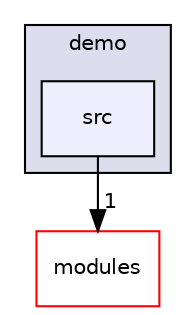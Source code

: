 digraph "muju/projects/demo/src" {
  compound=true
  node [ fontsize="10", fontname="Helvetica"];
  edge [ labelfontsize="10", labelfontname="Helvetica"];
  subgraph clusterdir_6e71e1af510e5f0373ef06bc471206c8 {
    graph [ bgcolor="#ddddee", pencolor="black", label="demo" fontname="Helvetica", fontsize="10", URL="dir_6e71e1af510e5f0373ef06bc471206c8.html"]
  dir_2598add34a40914b70b70be8cb94b016 [shape=box, label="src", style="filled", fillcolor="#eeeeff", pencolor="black", URL="dir_2598add34a40914b70b70be8cb94b016.html"];
  }
  dir_1ccb7794244f8f401e85482fdb53bfba [shape=box label="modules" fillcolor="white" style="filled" color="red" URL="dir_1ccb7794244f8f401e85482fdb53bfba.html"];
  dir_2598add34a40914b70b70be8cb94b016->dir_1ccb7794244f8f401e85482fdb53bfba [headlabel="1", labeldistance=1.5 headhref="dir_000116_000022.html"];
}
